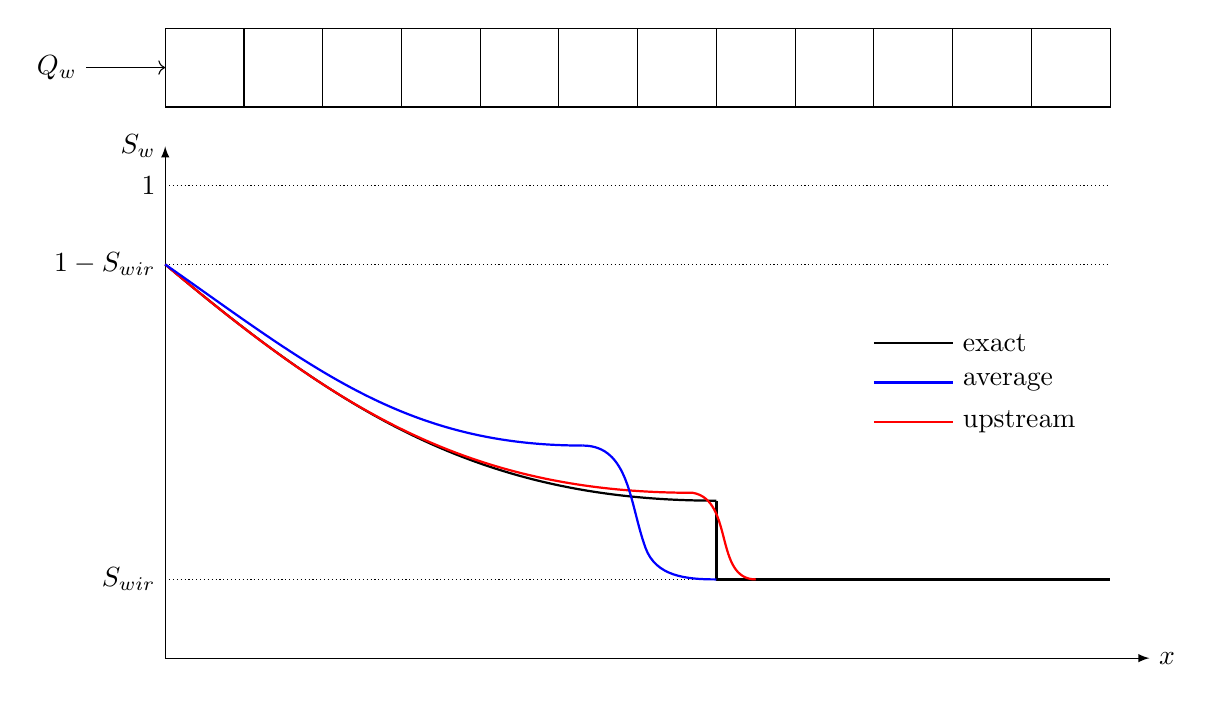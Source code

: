 % -*- root: ../../ressim.tex -*-

\begin{tikzpicture}

  % Axes
  \draw [-latex] (0,0) -- (12.5,0) node [anchor=west] {$x$};
  \draw [-latex] (0,0) -- (0,6.5) node [anchor=east] {$S_w$};

  % Saturation indicator lines
  \draw [densely dotted] (0,1) -- (12,1) node [at start, anchor=east] {$S_{wir}$};
  \draw [densely dotted] (0,5) -- (12,5) node [at start, anchor=east] {$1-S_{wir}$};
  \draw [densely dotted] (0,6) -- (12,6) node [at start, anchor=east] {1};

  % Saturation line (exact)
  \draw [thick] (0,5) edge[out=320,in=180] (7,2);
  \draw [thick] (7,2) -- (7,1);
  \draw [thick] (7,1) -- (12,1);

  % Saturation line (upstream)
  \draw [thick, red] (0,5) edge[out=320,in=180] (6.7,2.1);
  \draw [thick, red] (6.7,2.1) edge[out=350,in=180] (7.5,1);

  % Saturation line (average)
  \draw [thick, blue] (0,5) edge[out=325,in=180] (5.3,2.7);
  \draw [thick, blue] (5.3,2.7) edge[out=0,in=110] (6.1,1.4);
  \draw [thick, blue] (6.1,1.4) edge[out=290,in=180] (7,1);

  % Legend
  \draw [thick]                   (9,4  ) -- (10,4  ) node [anchor=west] {exact};
  \draw [thick, blue, text=black] (9,3.5) -- (10,3.5) node [anchor=west] {average};
  \draw [thick, red, text=black]  (9,3  ) -- (10,3  ) node [anchor=west] {upstream};

  % Grid blocks
  \draw [] (0,7) rectangle (12,8);
  \foreach \x in {1,2,...,11}
    \draw [] (\x,7) -- (\x,8);
  \draw [->] (-1,7.5) -- (0,7.5) node [at start, anchor=east] {$Q_w$};

\end{tikzpicture}

